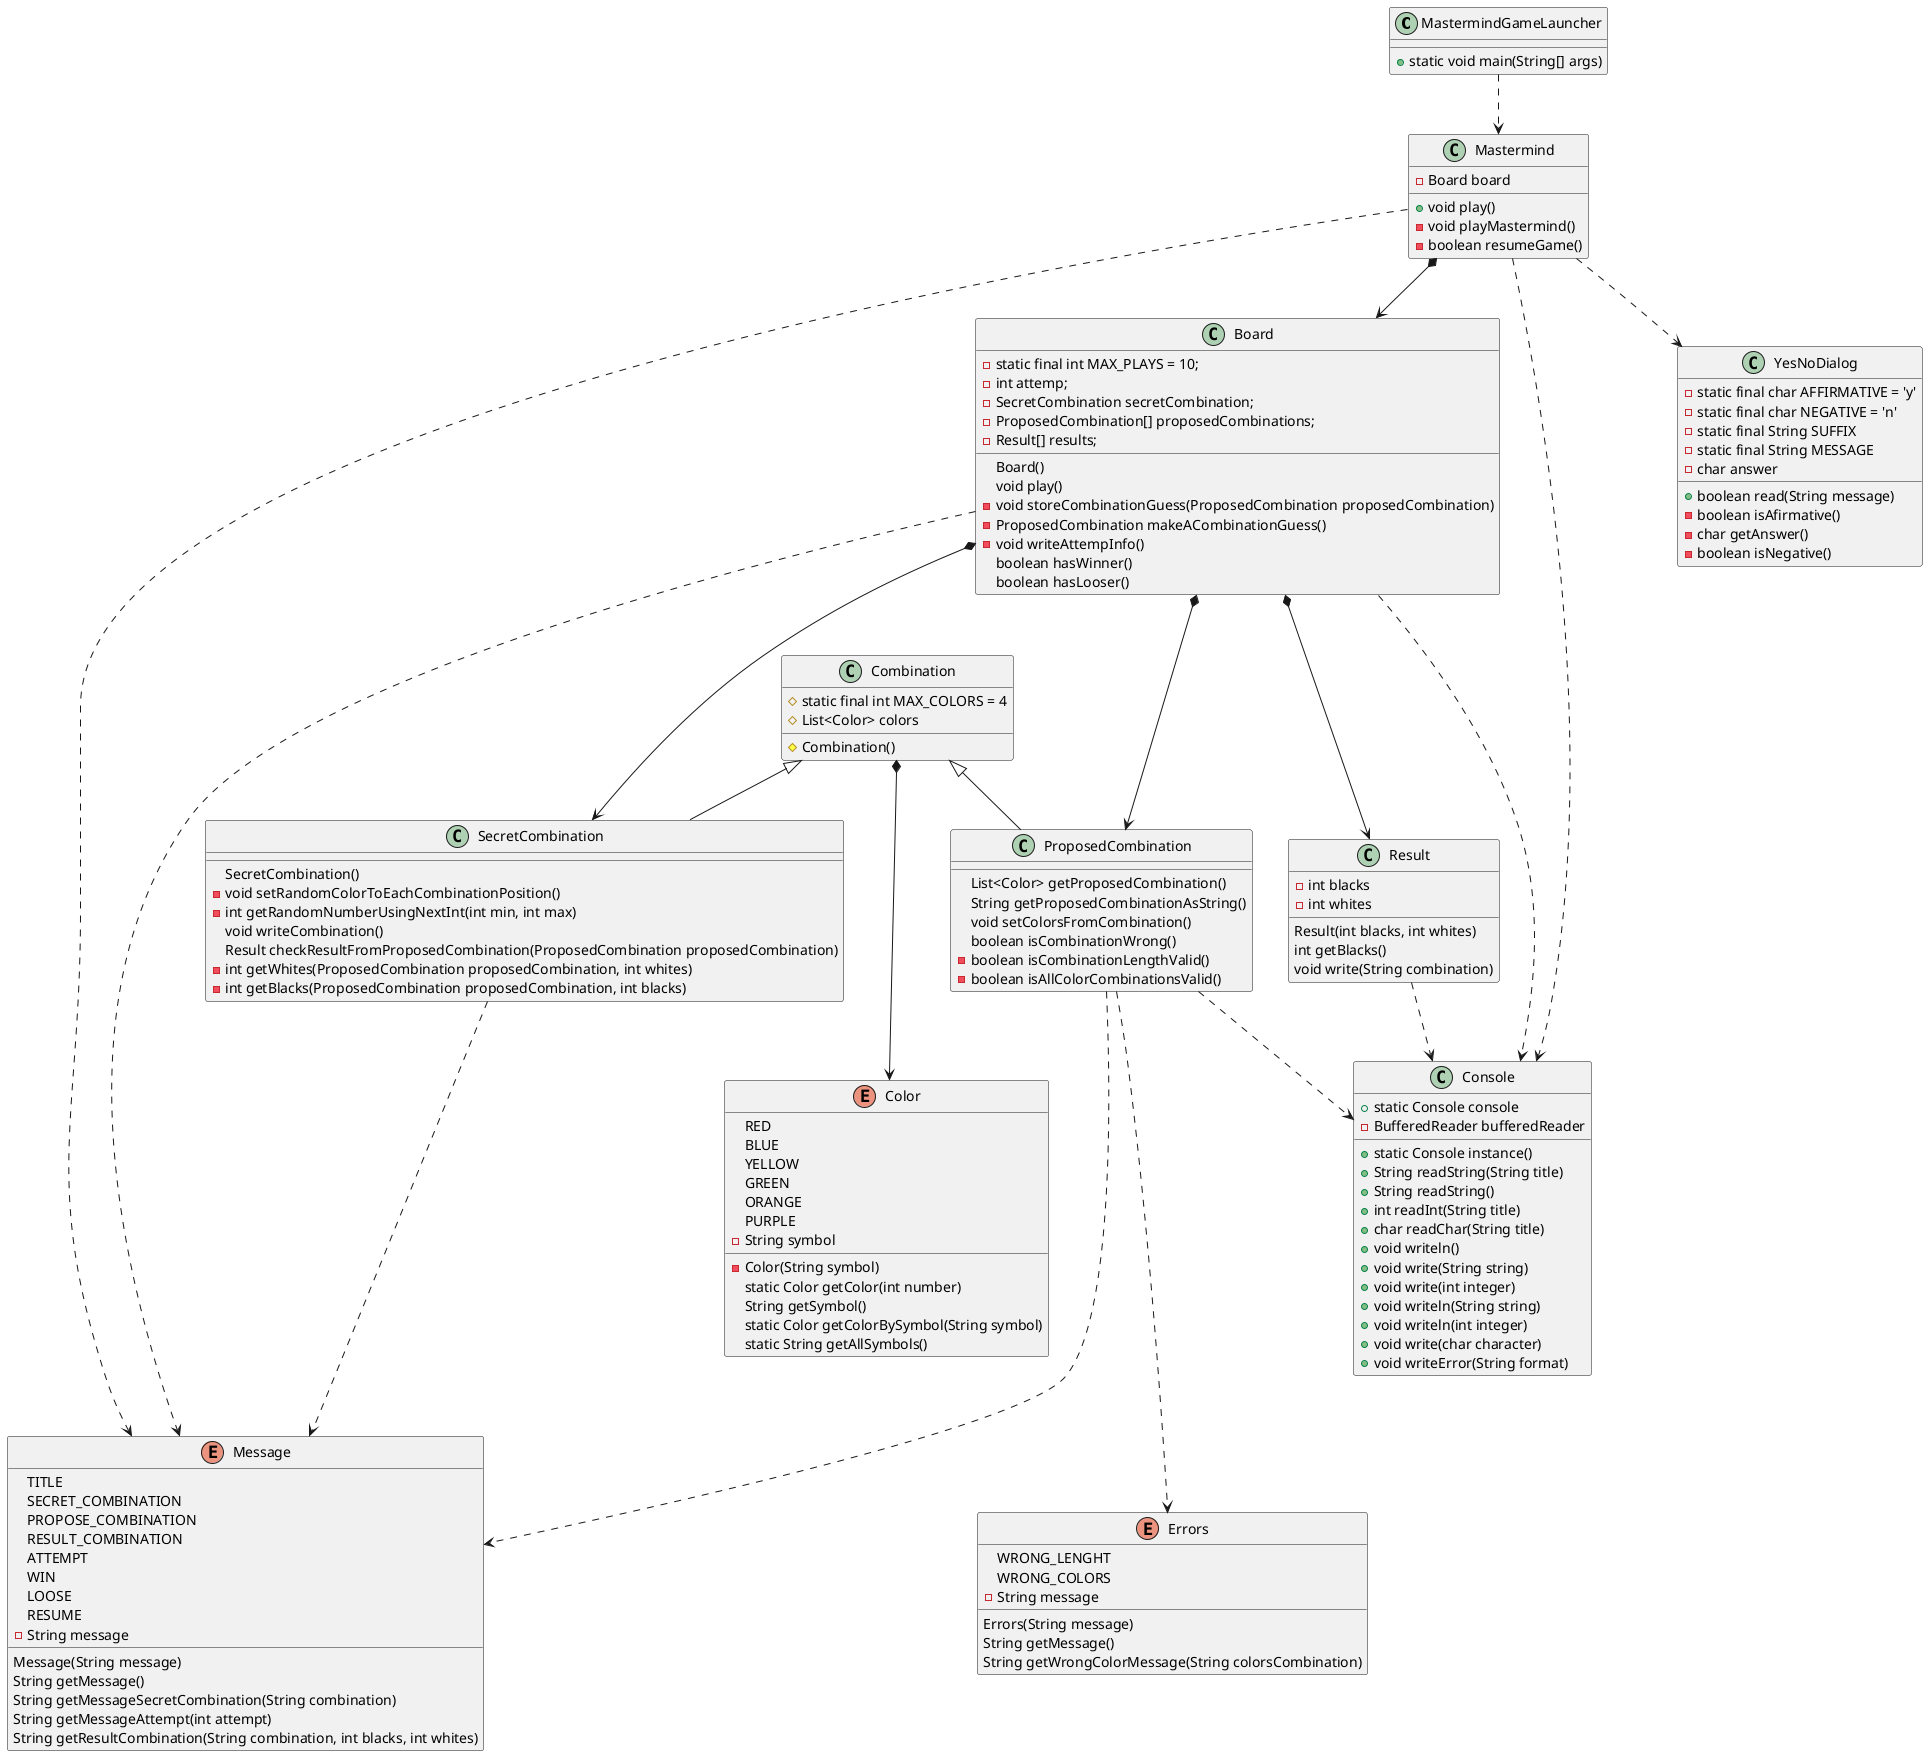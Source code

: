 @startuml

class MastermindGameLauncher {
  + static void main(String[] args)
}

class Mastermind {
  - Board board
  + void play()
  - void playMastermind()
  - boolean resumeGame()
}

class Board {
  - static final int MAX_PLAYS = 10;
  - int attemp;
  - SecretCombination secretCombination;
  - ProposedCombination[] proposedCombinations;
  - Result[] results;
  Board()
  void play()
  - void storeCombinationGuess(ProposedCombination proposedCombination)
  - ProposedCombination makeACombinationGuess()
  - void writeAttempInfo()
  boolean hasWinner()
  boolean hasLooser()
}

enum Color {
  RED
  BLUE
  YELLOW
  GREEN
  ORANGE
  PURPLE
  - String symbol
  - Color(String symbol)
  static Color getColor(int number)
  String getSymbol()
  static Color getColorBySymbol(String symbol)
  static String getAllSymbols()
}

class Combination {
  # static final int MAX_COLORS = 4
  # List<Color> colors
  # Combination()
}

class ProposedCombination  {
  List<Color> getProposedCombination()
  String getProposedCombinationAsString()
  void setColorsFromCombination()
  boolean isCombinationWrong()
  - boolean isCombinationLengthValid()
  - boolean isAllColorCombinationsValid()
}

class SecretCombination  {
  SecretCombination()
  - void setRandomColorToEachCombinationPosition()
  - int getRandomNumberUsingNextInt(int min, int max)
  void writeCombination()
  Result checkResultFromProposedCombination(ProposedCombination proposedCombination)
  - int getWhites(ProposedCombination proposedCombination, int whites)
  - int getBlacks(ProposedCombination proposedCombination, int blacks)
}

class Result {
  - int blacks
  - int whites
  Result(int blacks, int whites)
  int getBlacks()
  void write(String combination)
}

enum Errors {
  WRONG_LENGHT
  WRONG_COLORS
  - String message
  Errors(String message)
  String getMessage()
  String getWrongColorMessage(String colorsCombination)
}

enum Message {
  TITLE
  SECRET_COMBINATION
  PROPOSE_COMBINATION
  RESULT_COMBINATION
  ATTEMPT
  WIN
  LOOSE
  RESUME
  - String message
  Message(String message)
  String getMessage()
  String getMessageSecretCombination(String combination)
  String getMessageAttempt(int attempt)
  String getResultCombination(String combination, int blacks, int whites)
}

class Console {
	+ static Console console
	+ static Console instance()
	- BufferedReader bufferedReader
	+ String readString(String title)
	+ String readString()
	+ int readInt(String title)
	+ char readChar(String title)
	+ void writeln()
	+ void write(String string)
	+ void write(int integer)
	+ void writeln(String string)
	+ void writeln(int integer)
	+ void write(char character)
	+ void writeError(String format)
}

class YesNoDialog {
	- static final char AFFIRMATIVE = 'y'
	- static final char NEGATIVE = 'n'
	- static final String SUFFIX
	- static final String MESSAGE
	- char answer
	+ boolean read(String message)
	- boolean isAfirmative()
	- char getAnswer()
	- boolean isNegative()
}

MastermindGameLauncher ..> Mastermind
Mastermind *-down-> Board

Combination <|-- SecretCombination
Combination <|-- ProposedCombination
Board *---> SecretCombination
Board *---> ProposedCombination
Board *-down--> Result
Combination *---> Color

Mastermind ...> Message
Board ...> Message
SecretCombination ...> Message
ProposedCombination ...> Message
ProposedCombination ...> Errors

Mastermind ..> Console
Mastermind ..> YesNoDialog
Board ..> Console
ProposedCombination ..> Console
Result ..> Console

@enduml